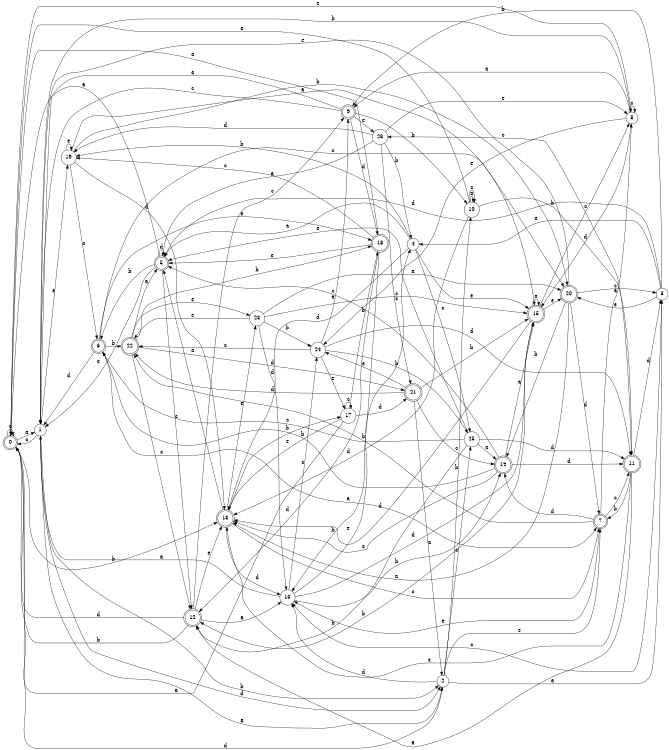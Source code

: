 digraph n22_9 {
__start0 [label="" shape="none"];

rankdir=LR;
size="8,5";

s0 [style="rounded,filled", color="black", fillcolor="white" shape="doublecircle", label="0"];
s1 [style="filled", color="black", fillcolor="white" shape="circle", label="1"];
s2 [style="filled", color="black", fillcolor="white" shape="circle", label="2"];
s3 [style="filled", color="black", fillcolor="white" shape="circle", label="3"];
s4 [style="filled", color="black", fillcolor="white" shape="circle", label="4"];
s5 [style="rounded,filled", color="black", fillcolor="white" shape="doublecircle", label="5"];
s6 [style="rounded,filled", color="black", fillcolor="white" shape="doublecircle", label="6"];
s7 [style="rounded,filled", color="black", fillcolor="white" shape="doublecircle", label="7"];
s8 [style="filled", color="black", fillcolor="white" shape="circle", label="8"];
s9 [style="rounded,filled", color="black", fillcolor="white" shape="doublecircle", label="9"];
s10 [style="filled", color="black", fillcolor="white" shape="circle", label="10"];
s11 [style="rounded,filled", color="black", fillcolor="white" shape="doublecircle", label="11"];
s12 [style="rounded,filled", color="black", fillcolor="white" shape="doublecircle", label="12"];
s13 [style="filled", color="black", fillcolor="white" shape="circle", label="13"];
s14 [style="rounded,filled", color="black", fillcolor="white" shape="doublecircle", label="14"];
s15 [style="rounded,filled", color="black", fillcolor="white" shape="doublecircle", label="15"];
s16 [style="rounded,filled", color="black", fillcolor="white" shape="doublecircle", label="16"];
s17 [style="filled", color="black", fillcolor="white" shape="circle", label="17"];
s18 [style="rounded,filled", color="black", fillcolor="white" shape="doublecircle", label="18"];
s19 [style="filled", color="black", fillcolor="white" shape="circle", label="19"];
s20 [style="rounded,filled", color="black", fillcolor="white" shape="doublecircle", label="20"];
s21 [style="rounded,filled", color="black", fillcolor="white" shape="doublecircle", label="21"];
s22 [style="rounded,filled", color="black", fillcolor="white" shape="doublecircle", label="22"];
s23 [style="filled", color="black", fillcolor="white" shape="circle", label="23"];
s24 [style="filled", color="black", fillcolor="white" shape="circle", label="24"];
s25 [style="filled", color="black", fillcolor="white" shape="circle", label="25"];
s26 [style="filled", color="black", fillcolor="white" shape="circle", label="26"];
s0 -> s1 [label="a"];
s0 -> s16 [label="b"];
s0 -> s0 [label="c"];
s0 -> s2 [label="d"];
s0 -> s8 [label="e"];
s1 -> s2 [label="a"];
s1 -> s2 [label="b"];
s1 -> s0 [label="c"];
s1 -> s2 [label="d"];
s1 -> s19 [label="e"];
s2 -> s3 [label="a"];
s2 -> s10 [label="b"];
s2 -> s25 [label="c"];
s2 -> s13 [label="d"];
s2 -> s7 [label="e"];
s3 -> s4 [label="a"];
s3 -> s9 [label="b"];
s3 -> s13 [label="c"];
s3 -> s5 [label="d"];
s3 -> s20 [label="e"];
s4 -> s5 [label="a"];
s4 -> s19 [label="b"];
s4 -> s25 [label="c"];
s4 -> s16 [label="d"];
s4 -> s15 [label="e"];
s5 -> s0 [label="a"];
s5 -> s6 [label="b"];
s5 -> s12 [label="c"];
s5 -> s5 [label="d"];
s5 -> s1 [label="e"];
s6 -> s7 [label="a"];
s6 -> s22 [label="b"];
s6 -> s20 [label="c"];
s6 -> s1 [label="d"];
s6 -> s18 [label="e"];
s7 -> s8 [label="a"];
s7 -> s22 [label="b"];
s7 -> s11 [label="c"];
s7 -> s14 [label="d"];
s7 -> s13 [label="e"];
s8 -> s9 [label="a"];
s8 -> s1 [label="b"];
s8 -> s8 [label="c"];
s8 -> s15 [label="d"];
s8 -> s24 [label="e"];
s9 -> s1 [label="a"];
s9 -> s10 [label="b"];
s9 -> s1 [label="c"];
s9 -> s18 [label="d"];
s9 -> s26 [label="e"];
s10 -> s10 [label="a"];
s10 -> s11 [label="b"];
s10 -> s10 [label="c"];
s10 -> s16 [label="d"];
s10 -> s0 [label="e"];
s11 -> s12 [label="a"];
s11 -> s7 [label="b"];
s11 -> s26 [label="c"];
s11 -> s3 [label="d"];
s11 -> s16 [label="e"];
s12 -> s13 [label="a"];
s12 -> s0 [label="b"];
s12 -> s9 [label="c"];
s12 -> s0 [label="d"];
s12 -> s16 [label="e"];
s13 -> s1 [label="a"];
s13 -> s14 [label="b"];
s13 -> s24 [label="c"];
s13 -> s15 [label="d"];
s13 -> s4 [label="e"];
s14 -> s15 [label="a"];
s14 -> s6 [label="b"];
s14 -> s5 [label="c"];
s14 -> s11 [label="d"];
s14 -> s16 [label="e"];
s15 -> s15 [label="a"];
s15 -> s12 [label="b"];
s15 -> s8 [label="c"];
s15 -> s16 [label="d"];
s15 -> s20 [label="e"];
s16 -> s5 [label="a"];
s16 -> s17 [label="b"];
s16 -> s7 [label="c"];
s16 -> s13 [label="d"];
s16 -> s23 [label="e"];
s17 -> s0 [label="a"];
s17 -> s18 [label="b"];
s17 -> s17 [label="c"];
s17 -> s21 [label="d"];
s17 -> s16 [label="e"];
s18 -> s0 [label="a"];
s18 -> s13 [label="b"];
s18 -> s19 [label="c"];
s18 -> s12 [label="d"];
s18 -> s5 [label="e"];
s19 -> s15 [label="a"];
s19 -> s20 [label="b"];
s19 -> s6 [label="c"];
s19 -> s16 [label="d"];
s19 -> s19 [label="e"];
s20 -> s16 [label="a"];
s20 -> s14 [label="b"];
s20 -> s3 [label="c"];
s20 -> s7 [label="d"];
s20 -> s1 [label="e"];
s21 -> s2 [label="a"];
s21 -> s15 [label="b"];
s21 -> s14 [label="c"];
s21 -> s22 [label="d"];
s21 -> s24 [label="e"];
s22 -> s5 [label="a"];
s22 -> s18 [label="b"];
s22 -> s12 [label="c"];
s22 -> s21 [label="d"];
s22 -> s23 [label="e"];
s23 -> s20 [label="a"];
s23 -> s24 [label="b"];
s23 -> s15 [label="c"];
s23 -> s13 [label="d"];
s23 -> s22 [label="e"];
s24 -> s9 [label="a"];
s24 -> s25 [label="b"];
s24 -> s22 [label="c"];
s24 -> s11 [label="d"];
s24 -> s17 [label="e"];
s25 -> s14 [label="a"];
s25 -> s12 [label="b"];
s25 -> s6 [label="c"];
s25 -> s11 [label="d"];
s25 -> s5 [label="e"];
s26 -> s5 [label="a"];
s26 -> s4 [label="b"];
s26 -> s21 [label="c"];
s26 -> s19 [label="d"];
s26 -> s8 [label="e"];

}